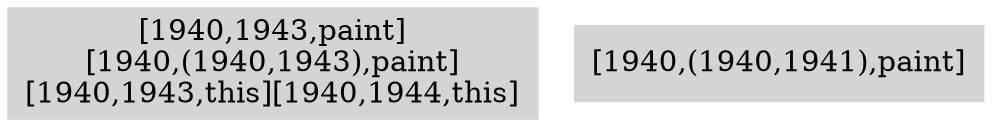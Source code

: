 digraph { 
3921 [shape=box,style=filled,color=".0 .0 .83",label="[1940,1943,paint]\n[1940,(1940,1943),paint]\n[1940,1943,this][1940,1944,this]"];
3922 [shape=box,style=filled,color=".0 .0 .83",label="[1940,(1940,1941),paint]"];
}